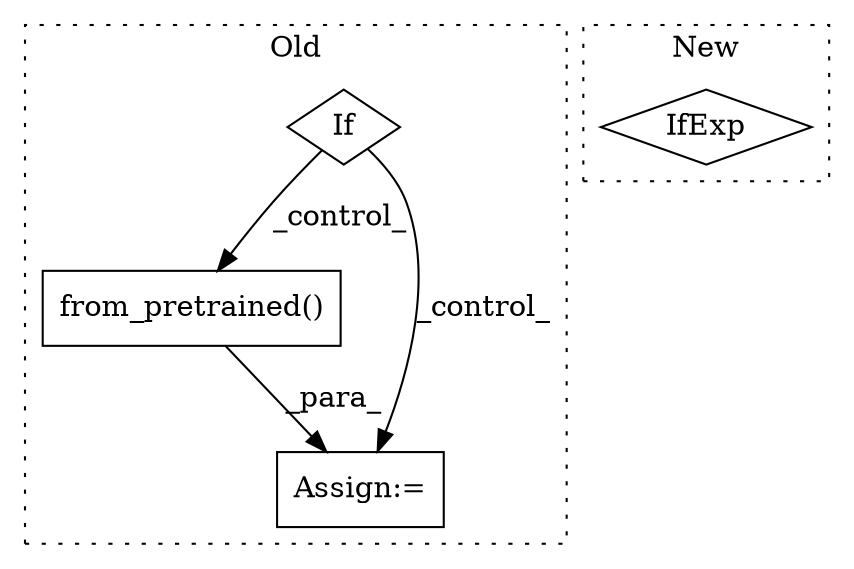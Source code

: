 digraph G {
subgraph cluster0 {
1 [label="from_pretrained()" a="75" s="3079,3123" l="26,1" shape="box"];
3 [label="If" a="96" s="2830" l="3" shape="diamond"];
4 [label="Assign:=" a="68" s="3161" l="3" shape="box"];
label = "Old";
style="dotted";
}
subgraph cluster1 {
2 [label="IfExp" a="51" s="2903,2917" l="4,6" shape="diamond"];
label = "New";
style="dotted";
}
1 -> 4 [label="_para_"];
3 -> 4 [label="_control_"];
3 -> 1 [label="_control_"];
}